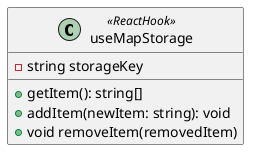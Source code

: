 @startuml
class useMapStorage<<ReactHook>>{
  -string storageKey
  +getItem(): string[]
  +addItem(newItem: string): void
  +void removeItem(removedItem)
  
}
@enduml

abstract class alias as "longName" <<(X,#ADD1B2) stereotype>>{
 
}
